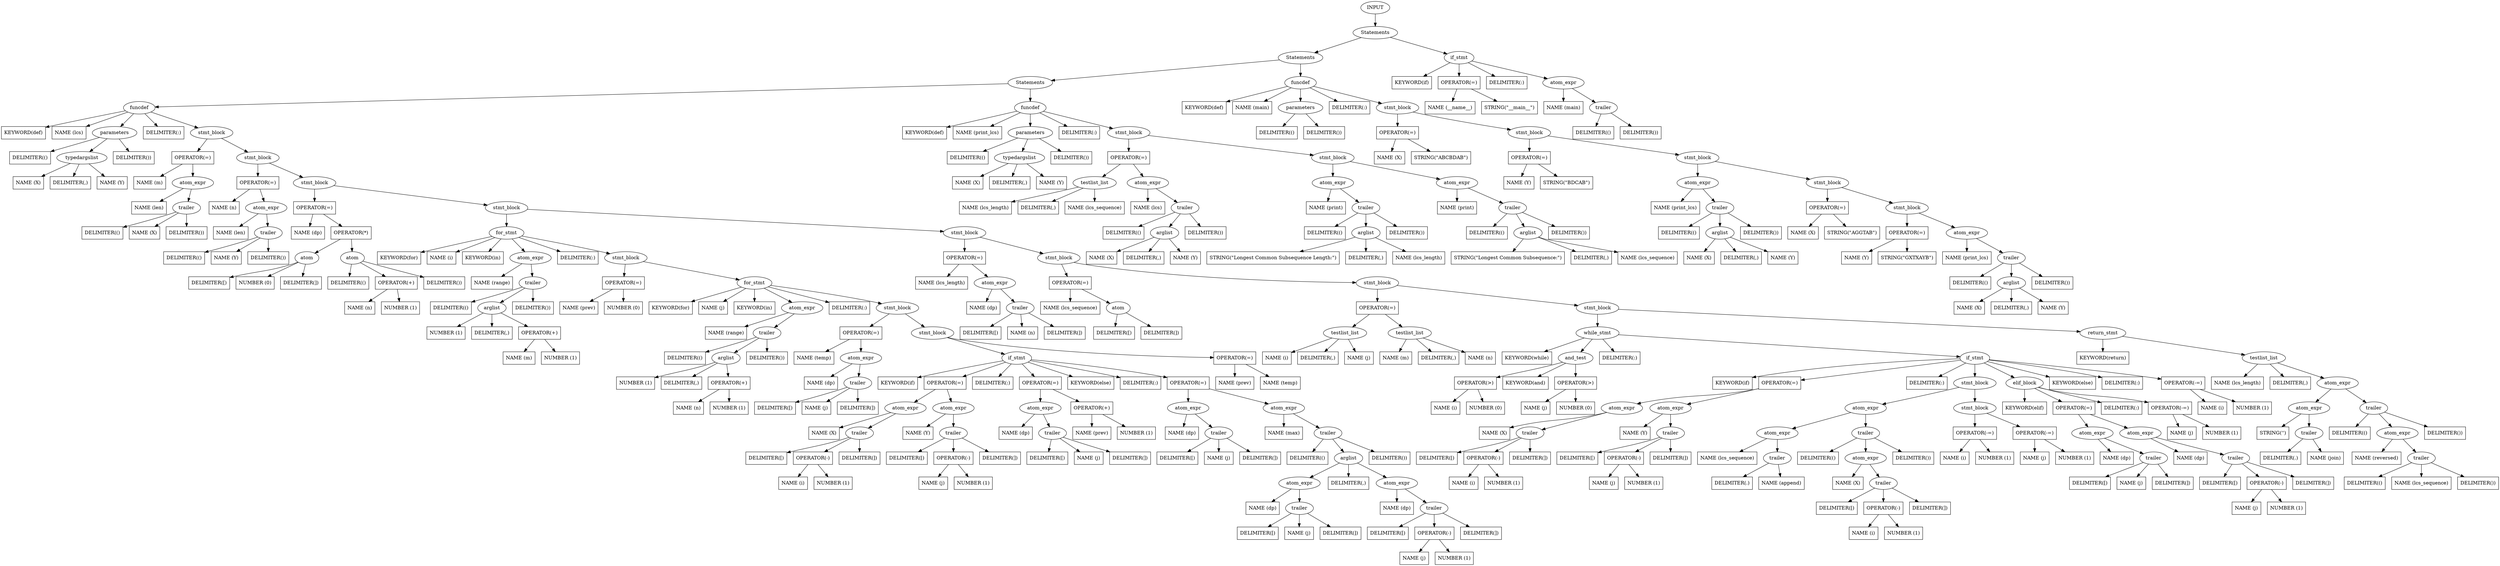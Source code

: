 digraph G {
node [ordering=out]
0 [label="NAME (X)" ,shape= box ]
1 [label="NAME (Y)" ,shape= box ]
2 [label="typedargslist" ,shape= oval ]
3 [label="DELIMITER(,)" ,shape= box ]
4 [label="parameters" ,shape= oval ]
5 [label="DELIMITER(()" ,shape= box ]
6 [label="DELIMITER())" ,shape= box ]
7 [label="NAME (m)" ,shape= box ]
8 [label="NAME (len)" ,shape= box ]
9 [label="NAME (X)" ,shape= box ]
10 [label="trailer" ,shape= oval ]
11 [label="DELIMITER(()" ,shape= box ]
12 [label="DELIMITER())" ,shape= box ]
13 [label="atom_expr" ,shape= oval ]
14 [label="OPERATOR(=)" ,shape= box ]
15 [label="NAME (n)" ,shape= box ]
16 [label="NAME (len)" ,shape= box ]
17 [label="NAME (Y)" ,shape= box ]
18 [label="trailer" ,shape= oval ]
19 [label="DELIMITER(()" ,shape= box ]
20 [label="DELIMITER())" ,shape= box ]
21 [label="atom_expr" ,shape= oval ]
22 [label="OPERATOR(=)" ,shape= box ]
23 [label="NAME (dp)" ,shape= box ]
24 [label="NUMBER (0)" ,shape= box ]
25 [label="atom" ,shape= oval ]
26 [label="DELIMITER([)" ,shape= box ]
27 [label="DELIMITER(])" ,shape= box ]
28 [label="NAME (n)" ,shape= box ]
29 [label="NUMBER (1)" ,shape= box ]
30 [label="OPERATOR(+)" ,shape= box ]
31 [label="atom" ,shape= oval ]
32 [label="DELIMITER(()" ,shape= box ]
33 [label="DELIMITER())" ,shape= box ]
34 [label="OPERATOR(*)" ,shape= box ]
35 [label="OPERATOR(=)" ,shape= box ]
36 [label="NAME (i)" ,shape= box ]
37 [label="NAME (range)" ,shape= box ]
38 [label="NUMBER (1)" ,shape= box ]
39 [label="NAME (m)" ,shape= box ]
40 [label="NUMBER (1)" ,shape= box ]
41 [label="OPERATOR(+)" ,shape= box ]
42 [label="arglist" ,shape= oval ]
43 [label="DELIMITER(,)" ,shape= box ]
44 [label="trailer" ,shape= oval ]
45 [label="DELIMITER(()" ,shape= box ]
46 [label="DELIMITER())" ,shape= box ]
47 [label="atom_expr" ,shape= oval ]
48 [label="NAME (prev)" ,shape= box ]
49 [label="NUMBER (0)" ,shape= box ]
50 [label="OPERATOR(=)" ,shape= box ]
51 [label="NAME (j)" ,shape= box ]
52 [label="NAME (range)" ,shape= box ]
53 [label="NUMBER (1)" ,shape= box ]
54 [label="NAME (n)" ,shape= box ]
55 [label="NUMBER (1)" ,shape= box ]
56 [label="OPERATOR(+)" ,shape= box ]
57 [label="arglist" ,shape= oval ]
58 [label="DELIMITER(,)" ,shape= box ]
59 [label="trailer" ,shape= oval ]
60 [label="DELIMITER(()" ,shape= box ]
61 [label="DELIMITER())" ,shape= box ]
62 [label="atom_expr" ,shape= oval ]
63 [label="NAME (temp)" ,shape= box ]
64 [label="NAME (dp)" ,shape= box ]
65 [label="NAME (j)" ,shape= box ]
66 [label="trailer" ,shape= oval ]
67 [label="DELIMITER([)" ,shape= box ]
68 [label="DELIMITER(])" ,shape= box ]
69 [label="atom_expr" ,shape= oval ]
70 [label="OPERATOR(=)" ,shape= box ]
71 [label="NAME (X)" ,shape= box ]
72 [label="NAME (i)" ,shape= box ]
73 [label="NUMBER (1)" ,shape= box ]
74 [label="OPERATOR(-)" ,shape= box ]
75 [label="trailer" ,shape= oval ]
76 [label="DELIMITER([)" ,shape= box ]
77 [label="DELIMITER(])" ,shape= box ]
78 [label="atom_expr" ,shape= oval ]
79 [label="OPERATOR(=)" ,shape= box ]
80 [label="NAME (Y)" ,shape= box ]
81 [label="NAME (j)" ,shape= box ]
82 [label="NUMBER (1)" ,shape= box ]
83 [label="OPERATOR(-)" ,shape= box ]
84 [label="trailer" ,shape= oval ]
85 [label="DELIMITER([)" ,shape= box ]
86 [label="DELIMITER(])" ,shape= box ]
87 [label="atom_expr" ,shape= oval ]
88 [label="NAME (dp)" ,shape= box ]
89 [label="NAME (j)" ,shape= box ]
90 [label="trailer" ,shape= oval ]
91 [label="DELIMITER([)" ,shape= box ]
92 [label="DELIMITER(])" ,shape= box ]
93 [label="atom_expr" ,shape= oval ]
94 [label="NAME (prev)" ,shape= box ]
95 [label="NUMBER (1)" ,shape= box ]
96 [label="OPERATOR(+)" ,shape= box ]
97 [label="OPERATOR(=)" ,shape= box ]
98 [label="NAME (dp)" ,shape= box ]
99 [label="NAME (j)" ,shape= box ]
100 [label="trailer" ,shape= oval ]
101 [label="DELIMITER([)" ,shape= box ]
102 [label="DELIMITER(])" ,shape= box ]
103 [label="atom_expr" ,shape= oval ]
104 [label="NAME (max)" ,shape= box ]
105 [label="NAME (dp)" ,shape= box ]
106 [label="NAME (j)" ,shape= box ]
107 [label="trailer" ,shape= oval ]
108 [label="DELIMITER([)" ,shape= box ]
109 [label="DELIMITER(])" ,shape= box ]
110 [label="atom_expr" ,shape= oval ]
111 [label="NAME (dp)" ,shape= box ]
112 [label="NAME (j)" ,shape= box ]
113 [label="NUMBER (1)" ,shape= box ]
114 [label="OPERATOR(-)" ,shape= box ]
115 [label="trailer" ,shape= oval ]
116 [label="DELIMITER([)" ,shape= box ]
117 [label="DELIMITER(])" ,shape= box ]
118 [label="atom_expr" ,shape= oval ]
119 [label="arglist" ,shape= oval ]
120 [label="DELIMITER(,)" ,shape= box ]
121 [label="trailer" ,shape= oval ]
122 [label="DELIMITER(()" ,shape= box ]
123 [label="DELIMITER())" ,shape= box ]
124 [label="atom_expr" ,shape= oval ]
125 [label="OPERATOR(=)" ,shape= box ]
126 [label="if_stmt" ,shape= oval ]
127 [label="KEYWORD(if)" ,shape= box ]
128 [label="DELIMITER(:)" ,shape= box ]
129 [label="KEYWORD(else)" ,shape= box ]
130 [label="DELIMITER(:)" ,shape= box ]
131 [label="NAME (prev)" ,shape= box ]
132 [label="NAME (temp)" ,shape= box ]
133 [label="OPERATOR(=)" ,shape= box ]
134 [label="stmt_block" ,shape= oval ]
135 [label="stmt_block" ,shape= oval ]
136 [label="for_stmt" ,shape= oval ]
137 [label="KEYWORD(for)" ,shape= box ]
138 [label="KEYWORD(in)" ,shape= box ]
139 [label="DELIMITER(:)" ,shape= box ]
140 [label="stmt_block" ,shape= oval ]
141 [label="for_stmt" ,shape= oval ]
142 [label="KEYWORD(for)" ,shape= box ]
143 [label="KEYWORD(in)" ,shape= box ]
144 [label="DELIMITER(:)" ,shape= box ]
145 [label="NAME (lcs_length)" ,shape= box ]
146 [label="NAME (dp)" ,shape= box ]
147 [label="NAME (n)" ,shape= box ]
148 [label="trailer" ,shape= oval ]
149 [label="DELIMITER([)" ,shape= box ]
150 [label="DELIMITER(])" ,shape= box ]
151 [label="atom_expr" ,shape= oval ]
152 [label="OPERATOR(=)" ,shape= box ]
153 [label="NAME (lcs_sequence)" ,shape= box ]
154 [label="atom" ,shape= oval ]
155 [label="DELIMITER([)" ,shape= box ]
156 [label="DELIMITER(])" ,shape= box ]
157 [label="OPERATOR(=)" ,shape= box ]
158 [label="NAME (i)" ,shape= box ]
159 [label="NAME (j)" ,shape= box ]
160 [label="testlist_list" ,shape= oval ]
161 [label="DELIMITER(,)" ,shape= box ]
162 [label="NAME (m)" ,shape= box ]
163 [label="NAME (n)" ,shape= box ]
164 [label="testlist_list" ,shape= oval ]
165 [label="DELIMITER(,)" ,shape= box ]
166 [label="OPERATOR(=)" ,shape= box ]
167 [label="NAME (i)" ,shape= box ]
168 [label="OPERATOR(>)" ,shape= box ]
169 [label="NUMBER (0)" ,shape= box ]
170 [label="NAME (j)" ,shape= box ]
171 [label="OPERATOR(>)" ,shape= box ]
172 [label="NUMBER (0)" ,shape= box ]
173 [label="and_test" ,shape= oval ]
174 [label="KEYWORD(and)" ,shape= box ]
175 [label="NAME (X)" ,shape= box ]
176 [label="NAME (i)" ,shape= box ]
177 [label="NUMBER (1)" ,shape= box ]
178 [label="OPERATOR(-)" ,shape= box ]
179 [label="trailer" ,shape= oval ]
180 [label="DELIMITER([)" ,shape= box ]
181 [label="DELIMITER(])" ,shape= box ]
182 [label="atom_expr" ,shape= oval ]
183 [label="OPERATOR(=)" ,shape= box ]
184 [label="NAME (Y)" ,shape= box ]
185 [label="NAME (j)" ,shape= box ]
186 [label="NUMBER (1)" ,shape= box ]
187 [label="OPERATOR(-)" ,shape= box ]
188 [label="trailer" ,shape= oval ]
189 [label="DELIMITER([)" ,shape= box ]
190 [label="DELIMITER(])" ,shape= box ]
191 [label="atom_expr" ,shape= oval ]
192 [label="NAME (lcs_sequence)" ,shape= box ]
193 [label="trailer" ,shape= oval ]
194 [label="DELIMITER(.)" ,shape= box ]
195 [label="NAME (append)" ,shape= box ]
196 [label="atom_expr" ,shape= oval ]
197 [label="NAME (X)" ,shape= box ]
198 [label="NAME (i)" ,shape= box ]
199 [label="NUMBER (1)" ,shape= box ]
200 [label="OPERATOR(-)" ,shape= box ]
201 [label="trailer" ,shape= oval ]
202 [label="DELIMITER([)" ,shape= box ]
203 [label="DELIMITER(])" ,shape= box ]
204 [label="atom_expr" ,shape= oval ]
205 [label="trailer" ,shape= oval ]
206 [label="DELIMITER(()" ,shape= box ]
207 [label="DELIMITER())" ,shape= box ]
208 [label="atom_expr" ,shape= oval ]
209 [label="NAME (i)" ,shape= box ]
210 [label="OPERATOR(-=)" ,shape= box ]
211 [label="NUMBER (1)" ,shape= box ]
212 [label="NAME (j)" ,shape= box ]
213 [label="OPERATOR(-=)" ,shape= box ]
214 [label="NUMBER (1)" ,shape= box ]
215 [label="stmt_block" ,shape= oval ]
216 [label="stmt_block" ,shape= oval ]
217 [label="NAME (dp)" ,shape= box ]
218 [label="NAME (j)" ,shape= box ]
219 [label="trailer" ,shape= oval ]
220 [label="DELIMITER([)" ,shape= box ]
221 [label="DELIMITER(])" ,shape= box ]
222 [label="atom_expr" ,shape= oval ]
223 [label="OPERATOR(=)" ,shape= box ]
224 [label="NAME (dp)" ,shape= box ]
225 [label="NAME (j)" ,shape= box ]
226 [label="NUMBER (1)" ,shape= box ]
227 [label="OPERATOR(-)" ,shape= box ]
228 [label="trailer" ,shape= oval ]
229 [label="DELIMITER([)" ,shape= box ]
230 [label="DELIMITER(])" ,shape= box ]
231 [label="atom_expr" ,shape= oval ]
232 [label="NAME (j)" ,shape= box ]
233 [label="OPERATOR(-=)" ,shape= box ]
234 [label="NUMBER (1)" ,shape= box ]
235 [label="elif_block" ,shape= oval ]
236 [label="KEYWORD(elif)" ,shape= box ]
237 [label="DELIMITER(:)" ,shape= box ]
238 [label="NAME (i)" ,shape= box ]
239 [label="OPERATOR(-=)" ,shape= box ]
240 [label="NUMBER (1)" ,shape= box ]
241 [label="if_stmt" ,shape= oval ]
242 [label="KEYWORD(if)" ,shape= box ]
243 [label="DELIMITER(:)" ,shape= box ]
244 [label="KEYWORD(else)" ,shape= box ]
245 [label="DELIMITER(:)" ,shape= box ]
246 [label="while_stmt" ,shape= oval ]
247 [label="KEYWORD(while)" ,shape= box ]
248 [label="DELIMITER(:)" ,shape= box ]
249 [label="NAME (lcs_length)" ,shape= box ]
250 [label="STRING('')" ,shape= box ]
251 [label="trailer" ,shape= oval ]
252 [label="DELIMITER(.)" ,shape= box ]
253 [label="NAME (join)" ,shape= box ]
254 [label="atom_expr" ,shape= oval ]
255 [label="NAME (reversed)" ,shape= box ]
256 [label="NAME (lcs_sequence)" ,shape= box ]
257 [label="trailer" ,shape= oval ]
258 [label="DELIMITER(()" ,shape= box ]
259 [label="DELIMITER())" ,shape= box ]
260 [label="atom_expr" ,shape= oval ]
261 [label="trailer" ,shape= oval ]
262 [label="DELIMITER(()" ,shape= box ]
263 [label="DELIMITER())" ,shape= box ]
264 [label="atom_expr" ,shape= oval ]
265 [label="testlist_list" ,shape= oval ]
266 [label="DELIMITER(,)" ,shape= box ]
267 [label="return_stmt" ,shape= oval ]
268 [label="KEYWORD(return)" ,shape= box ]
269 [label="stmt_block" ,shape= oval ]
270 [label="stmt_block" ,shape= oval ]
271 [label="stmt_block" ,shape= oval ]
272 [label="stmt_block" ,shape= oval ]
273 [label="stmt_block" ,shape= oval ]
274 [label="stmt_block" ,shape= oval ]
275 [label="stmt_block" ,shape= oval ]
276 [label="stmt_block" ,shape= oval ]
277 [label="funcdef" ,shape= oval ]
278 [label="KEYWORD(def)" ,shape= box ]
279 [label="NAME (lcs)" ,shape= box ]
280 [label="DELIMITER(:)" ,shape= box ]
281 [label="NAME (X)" ,shape= box ]
282 [label="NAME (Y)" ,shape= box ]
283 [label="typedargslist" ,shape= oval ]
284 [label="DELIMITER(,)" ,shape= box ]
285 [label="parameters" ,shape= oval ]
286 [label="DELIMITER(()" ,shape= box ]
287 [label="DELIMITER())" ,shape= box ]
288 [label="NAME (lcs_length)" ,shape= box ]
289 [label="NAME (lcs_sequence)" ,shape= box ]
290 [label="testlist_list" ,shape= oval ]
291 [label="DELIMITER(,)" ,shape= box ]
292 [label="NAME (lcs)" ,shape= box ]
293 [label="NAME (X)" ,shape= box ]
294 [label="NAME (Y)" ,shape= box ]
295 [label="arglist" ,shape= oval ]
296 [label="DELIMITER(,)" ,shape= box ]
297 [label="trailer" ,shape= oval ]
298 [label="DELIMITER(()" ,shape= box ]
299 [label="DELIMITER())" ,shape= box ]
300 [label="atom_expr" ,shape= oval ]
301 [label="OPERATOR(=)" ,shape= box ]
302 [label="NAME (print)" ,shape= box ]
303 [label="STRING(\"Longest Common Subsequence Length:\")" ,shape= box ]
304 [label="NAME (lcs_length)" ,shape= box ]
305 [label="arglist" ,shape= oval ]
306 [label="DELIMITER(,)" ,shape= box ]
307 [label="trailer" ,shape= oval ]
308 [label="DELIMITER(()" ,shape= box ]
309 [label="DELIMITER())" ,shape= box ]
310 [label="atom_expr" ,shape= oval ]
311 [label="NAME (print)" ,shape= box ]
312 [label="STRING(\"Longest Common Subsequence:\")" ,shape= box ]
313 [label="NAME (lcs_sequence)" ,shape= box ]
314 [label="arglist" ,shape= oval ]
315 [label="DELIMITER(,)" ,shape= box ]
316 [label="trailer" ,shape= oval ]
317 [label="DELIMITER(()" ,shape= box ]
318 [label="DELIMITER())" ,shape= box ]
319 [label="atom_expr" ,shape= oval ]
320 [label="stmt_block" ,shape= oval ]
321 [label="stmt_block" ,shape= oval ]
322 [label="funcdef" ,shape= oval ]
323 [label="KEYWORD(def)" ,shape= box ]
324 [label="NAME (print_lcs)" ,shape= box ]
325 [label="DELIMITER(:)" ,shape= box ]
326 [label="Statements" ,shape= oval ]
327 [label="parameters" ,shape= oval ]
328 [label="DELIMITER(()" ,shape= box ]
329 [label="DELIMITER())" ,shape= box ]
330 [label="NAME (X)" ,shape= box ]
331 [label="STRING(\"ABCBDAB\")" ,shape= box ]
332 [label="OPERATOR(=)" ,shape= box ]
333 [label="NAME (Y)" ,shape= box ]
334 [label="STRING(\"BDCAB\")" ,shape= box ]
335 [label="OPERATOR(=)" ,shape= box ]
336 [label="NAME (print_lcs)" ,shape= box ]
337 [label="NAME (X)" ,shape= box ]
338 [label="NAME (Y)" ,shape= box ]
339 [label="arglist" ,shape= oval ]
340 [label="DELIMITER(,)" ,shape= box ]
341 [label="trailer" ,shape= oval ]
342 [label="DELIMITER(()" ,shape= box ]
343 [label="DELIMITER())" ,shape= box ]
344 [label="atom_expr" ,shape= oval ]
345 [label="NAME (X)" ,shape= box ]
346 [label="STRING(\"AGGTAB\")" ,shape= box ]
347 [label="OPERATOR(=)" ,shape= box ]
348 [label="NAME (Y)" ,shape= box ]
349 [label="STRING(\"GXTXAYB\")" ,shape= box ]
350 [label="OPERATOR(=)" ,shape= box ]
351 [label="NAME (print_lcs)" ,shape= box ]
352 [label="NAME (X)" ,shape= box ]
353 [label="NAME (Y)" ,shape= box ]
354 [label="arglist" ,shape= oval ]
355 [label="DELIMITER(,)" ,shape= box ]
356 [label="trailer" ,shape= oval ]
357 [label="DELIMITER(()" ,shape= box ]
358 [label="DELIMITER())" ,shape= box ]
359 [label="atom_expr" ,shape= oval ]
360 [label="stmt_block" ,shape= oval ]
361 [label="stmt_block" ,shape= oval ]
362 [label="stmt_block" ,shape= oval ]
363 [label="stmt_block" ,shape= oval ]
364 [label="stmt_block" ,shape= oval ]
365 [label="funcdef" ,shape= oval ]
366 [label="KEYWORD(def)" ,shape= box ]
367 [label="NAME (main)" ,shape= box ]
368 [label="DELIMITER(:)" ,shape= box ]
369 [label="Statements" ,shape= oval ]
370 [label="NAME (__name__)" ,shape= box ]
371 [label="OPERATOR(=)" ,shape= box ]
372 [label="STRING(\"__main__\")" ,shape= box ]
373 [label="NAME (main)" ,shape= box ]
374 [label="trailer" ,shape= oval ]
375 [label="DELIMITER(()" ,shape= box ]
376 [label="DELIMITER())" ,shape= box ]
377 [label="atom_expr" ,shape= oval ]
378 [label="if_stmt" ,shape= oval ]
379 [label="KEYWORD(if)" ,shape= box ]
380 [label="DELIMITER(:)" ,shape= box ]
381 [label="Statements" ,shape= oval ]
382 [label="INPUT" ,shape= oval ]
2 -> 0
2 -> 3
2 -> 1
4 -> 5
4 -> 2
4 -> 6
10 -> 11
10 -> 9
10 -> 12
13 -> 8
13 -> 10
14 -> 7
14 -> 13
18 -> 19
18 -> 17
18 -> 20
21 -> 16
21 -> 18
22 -> 15
22 -> 21
25 -> 26
25 -> 24
25 -> 27
30 -> 28
30 -> 29
31 -> 32
31 -> 30
31 -> 33
34 -> 25
34 -> 31
35 -> 23
35 -> 34
41 -> 39
41 -> 40
42 -> 38
42 -> 43
42 -> 41
44 -> 45
44 -> 42
44 -> 46
47 -> 37
47 -> 44
50 -> 48
50 -> 49
56 -> 54
56 -> 55
57 -> 53
57 -> 58
57 -> 56
59 -> 60
59 -> 57
59 -> 61
62 -> 52
62 -> 59
66 -> 67
66 -> 65
66 -> 68
69 -> 64
69 -> 66
70 -> 63
70 -> 69
74 -> 72
74 -> 73
75 -> 76
75 -> 74
75 -> 77
78 -> 71
78 -> 75
83 -> 81
83 -> 82
84 -> 85
84 -> 83
84 -> 86
87 -> 80
87 -> 84
79 -> 78
79 -> 87
90 -> 91
90 -> 89
90 -> 92
93 -> 88
93 -> 90
96 -> 94
96 -> 95
97 -> 93
97 -> 96
100 -> 101
100 -> 99
100 -> 102
103 -> 98
103 -> 100
107 -> 108
107 -> 106
107 -> 109
110 -> 105
110 -> 107
114 -> 112
114 -> 113
115 -> 116
115 -> 114
115 -> 117
118 -> 111
118 -> 115
119 -> 110
119 -> 120
119 -> 118
121 -> 122
121 -> 119
121 -> 123
124 -> 104
124 -> 121
125 -> 103
125 -> 124
126 -> 127
126 -> 79
126 -> 128
126 -> 97
126 -> 129
126 -> 130
126 -> 125
133 -> 131
133 -> 132
134 -> 126
134 -> 133
135 -> 70
135 -> 134
136 -> 137
136 -> 51
136 -> 138
136 -> 62
136 -> 139
136 -> 135
140 -> 50
140 -> 136
141 -> 142
141 -> 36
141 -> 143
141 -> 47
141 -> 144
141 -> 140
148 -> 149
148 -> 147
148 -> 150
151 -> 146
151 -> 148
152 -> 145
152 -> 151
154 -> 155
154 -> 156
157 -> 153
157 -> 154
160 -> 158
160 -> 161
160 -> 159
164 -> 162
164 -> 165
164 -> 163
166 -> 160
166 -> 164
168 -> 167
168 -> 169
171 -> 170
171 -> 172
173 -> 168
173 -> 174
173 -> 171
178 -> 176
178 -> 177
179 -> 180
179 -> 178
179 -> 181
182 -> 175
182 -> 179
187 -> 185
187 -> 186
188 -> 189
188 -> 187
188 -> 190
191 -> 184
191 -> 188
183 -> 182
183 -> 191
193 -> 194
193 -> 195
196 -> 192
196 -> 193
200 -> 198
200 -> 199
201 -> 202
201 -> 200
201 -> 203
204 -> 197
204 -> 201
205 -> 206
205 -> 204
205 -> 207
208 -> 196
208 -> 205
210 -> 209
210 -> 211
213 -> 212
213 -> 214
215 -> 210
215 -> 213
216 -> 208
216 -> 215
219 -> 220
219 -> 218
219 -> 221
222 -> 217
222 -> 219
227 -> 225
227 -> 226
228 -> 229
228 -> 227
228 -> 230
231 -> 224
231 -> 228
223 -> 222
223 -> 231
233 -> 232
233 -> 234
235 -> 236
235 -> 223
235 -> 237
235 -> 233
239 -> 238
239 -> 240
241 -> 242
241 -> 183
241 -> 243
241 -> 216
241 -> 235
241 -> 244
241 -> 245
241 -> 239
246 -> 247
246 -> 173
246 -> 248
246 -> 241
251 -> 252
251 -> 253
254 -> 250
254 -> 251
257 -> 258
257 -> 256
257 -> 259
260 -> 255
260 -> 257
261 -> 262
261 -> 260
261 -> 263
264 -> 254
264 -> 261
265 -> 249
265 -> 266
265 -> 264
267 -> 268
267 -> 265
269 -> 246
269 -> 267
270 -> 166
270 -> 269
271 -> 157
271 -> 270
272 -> 152
272 -> 271
273 -> 141
273 -> 272
274 -> 35
274 -> 273
275 -> 22
275 -> 274
276 -> 14
276 -> 275
277 -> 278
277 -> 279
277 -> 4
277 -> 280
277 -> 276
283 -> 281
283 -> 284
283 -> 282
285 -> 286
285 -> 283
285 -> 287
290 -> 288
290 -> 291
290 -> 289
295 -> 293
295 -> 296
295 -> 294
297 -> 298
297 -> 295
297 -> 299
300 -> 292
300 -> 297
301 -> 290
301 -> 300
305 -> 303
305 -> 306
305 -> 304
307 -> 308
307 -> 305
307 -> 309
310 -> 302
310 -> 307
314 -> 312
314 -> 315
314 -> 313
316 -> 317
316 -> 314
316 -> 318
319 -> 311
319 -> 316
320 -> 310
320 -> 319
321 -> 301
321 -> 320
322 -> 323
322 -> 324
322 -> 285
322 -> 325
322 -> 321
326 -> 277
326 -> 322
327 -> 328
327 -> 329
332 -> 330
332 -> 331
335 -> 333
335 -> 334
339 -> 337
339 -> 340
339 -> 338
341 -> 342
341 -> 339
341 -> 343
344 -> 336
344 -> 341
347 -> 345
347 -> 346
350 -> 348
350 -> 349
354 -> 352
354 -> 355
354 -> 353
356 -> 357
356 -> 354
356 -> 358
359 -> 351
359 -> 356
360 -> 350
360 -> 359
361 -> 347
361 -> 360
362 -> 344
362 -> 361
363 -> 335
363 -> 362
364 -> 332
364 -> 363
365 -> 366
365 -> 367
365 -> 327
365 -> 368
365 -> 364
369 -> 326
369 -> 365
371 -> 370
371 -> 372
374 -> 375
374 -> 376
377 -> 373
377 -> 374
378 -> 379
378 -> 371
378 -> 380
378 -> 377
381 -> 369
381 -> 378
382 -> 381
}
